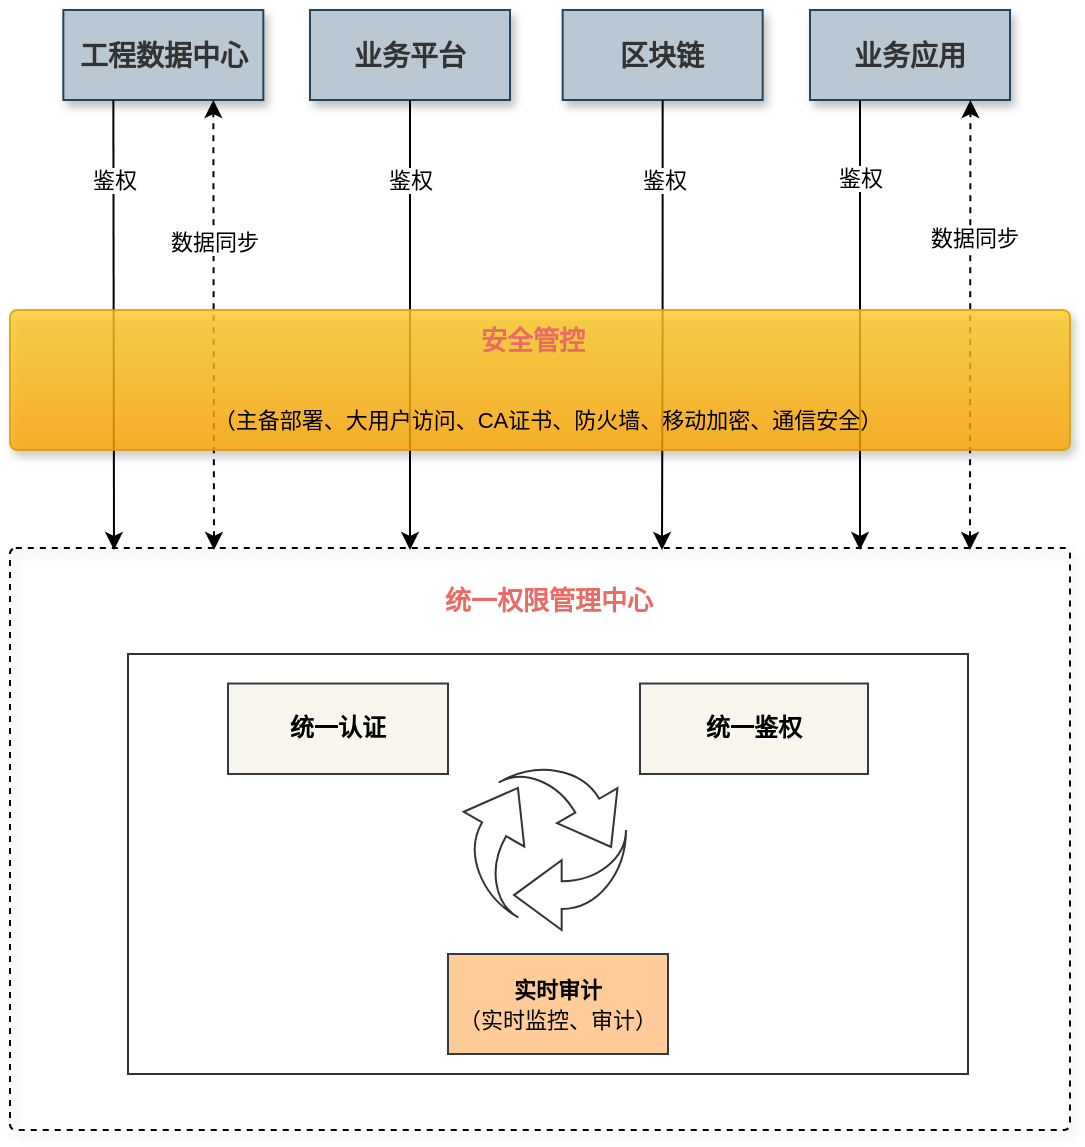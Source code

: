<mxfile version="19.0.0" type="github" pages="2">
  <diagram id="8Mcmq0ioaoLnQd22ZTMx" name="第 1 页">
    <mxGraphModel dx="723" dy="390" grid="1" gridSize="10" guides="1" tooltips="1" connect="1" arrows="1" fold="1" page="1" pageScale="1" pageWidth="300" pageHeight="900" math="0" shadow="0">
      <root>
        <mxCell id="0" />
        <mxCell id="1" parent="0" />
        <mxCell id="xZrQEDNqEejDbcOTDLVU-12" value="" style="text;html=1;fillColor=none;align=center;verticalAlign=middle;whiteSpace=wrap;fontSize=54;fontStyle=1;shadow=1;rounded=1;glass=0;sketch=0;arcSize=1;dashed=1;strokeWidth=1;container=0;strokeColor=default;" parent="1" vertex="1">
          <mxGeometry x="31" y="359" width="530" height="291" as="geometry" />
        </mxCell>
        <mxCell id="1UlP2ltITPpf5oRuqJOh-34" value="" style="rounded=0;whiteSpace=wrap;html=1;shadow=0;fontSize=13;opacity=80;fillColor=none;" vertex="1" parent="1">
          <mxGeometry x="90" y="412" width="420" height="210" as="geometry" />
        </mxCell>
        <mxCell id="Qy1Y6E39n3u61H79zV9y-29" value="&lt;b style=&quot;color: rgb(51, 51, 51); font-size: 14px;&quot;&gt;工程数据中心&lt;/b&gt;" style="rounded=0;whiteSpace=wrap;html=1;shadow=1;fontSize=11;strokeColor=#23445d;strokeWidth=1;fillColor=#bac8d3;" parent="1" vertex="1">
          <mxGeometry x="57.67" y="90" width="100" height="45" as="geometry" />
        </mxCell>
        <mxCell id="Qy1Y6E39n3u61H79zV9y-30" value="&lt;b style=&quot;color: rgb(51, 51, 51); font-size: 14px;&quot;&gt;业务平台&lt;/b&gt;" style="rounded=0;whiteSpace=wrap;html=1;shadow=1;fontSize=11;strokeColor=#23445d;strokeWidth=1;fillColor=#bac8d3;" parent="1" vertex="1">
          <mxGeometry x="181" y="90" width="100" height="45" as="geometry" />
        </mxCell>
        <mxCell id="Qy1Y6E39n3u61H79zV9y-31" value="&lt;b style=&quot;color: rgb(51, 51, 51); font-size: 14px;&quot;&gt;区块链&lt;/b&gt;" style="rounded=0;whiteSpace=wrap;html=1;shadow=1;fontSize=11;strokeColor=#23445d;strokeWidth=1;fillColor=#bac8d3;" parent="1" vertex="1">
          <mxGeometry x="307.33" y="90" width="100" height="45" as="geometry" />
        </mxCell>
        <mxCell id="Qy1Y6E39n3u61H79zV9y-32" value="&lt;b style=&quot;color: rgb(51, 51, 51); font-size: 14px;&quot;&gt;业务应用&lt;/b&gt;" style="rounded=0;whiteSpace=wrap;html=1;shadow=1;fontSize=11;strokeColor=#23445d;strokeWidth=1;fillColor=#bac8d3;" parent="1" vertex="1">
          <mxGeometry x="431" y="90" width="100" height="45" as="geometry" />
        </mxCell>
        <mxCell id="Qy1Y6E39n3u61H79zV9y-37" value="" style="edgeStyle=orthogonalEdgeStyle;elbow=horizontal;endArrow=classic;html=1;rounded=0;jumpStyle=none;exitX=0.5;exitY=1;exitDx=0;exitDy=0;" parent="1" source="Qy1Y6E39n3u61H79zV9y-30" edge="1">
          <mxGeometry width="50" height="50" relative="1" as="geometry">
            <mxPoint x="340" y="320" as="sourcePoint" />
            <mxPoint x="231" y="360" as="targetPoint" />
          </mxGeometry>
        </mxCell>
        <mxCell id="1UlP2ltITPpf5oRuqJOh-21" value="鉴权" style="edgeLabel;html=1;align=center;verticalAlign=middle;resizable=0;points=[];" vertex="1" connectable="0" parent="Qy1Y6E39n3u61H79zV9y-37">
          <mxGeometry x="-0.581" relative="1" as="geometry">
            <mxPoint y="-7" as="offset" />
          </mxGeometry>
        </mxCell>
        <mxCell id="Qy1Y6E39n3u61H79zV9y-50" value="&lt;b&gt;&lt;font style=&quot;font-size: 13px;&quot; color=&quot;#ea6b66&quot;&gt;统一权限管理中心&lt;/font&gt;&lt;/b&gt;" style="text;html=1;strokeColor=none;fillColor=none;align=center;verticalAlign=middle;whiteSpace=wrap;rounded=0;shadow=1;fontSize=11;" parent="1" vertex="1">
          <mxGeometry x="241" y="370" width="119" height="30" as="geometry" />
        </mxCell>
        <mxCell id="xZrQEDNqEejDbcOTDLVU-18" value="&lt;b&gt;统一认证&lt;/b&gt;" style="rounded=0;whiteSpace=wrap;html=1;shadow=0;fontSize=12;fillColor=#f9f7ed;strokeColor=#36393d;" parent="1" vertex="1">
          <mxGeometry x="140" y="426.76" width="110" height="45.24" as="geometry" />
        </mxCell>
        <mxCell id="1UlP2ltITPpf5oRuqJOh-1" value="&lt;b&gt;统一鉴权&lt;/b&gt;" style="rounded=0;whiteSpace=wrap;html=1;shadow=0;fontSize=12;fillColor=#f9f7ed;strokeColor=#36393d;" vertex="1" parent="1">
          <mxGeometry x="346" y="426.76" width="114" height="45.24" as="geometry" />
        </mxCell>
        <mxCell id="1UlP2ltITPpf5oRuqJOh-5" value="" style="edgeStyle=orthogonalEdgeStyle;elbow=horizontal;endArrow=classic;html=1;rounded=0;jumpStyle=none;exitX=0.5;exitY=1;exitDx=0;exitDy=0;" edge="1" parent="1" source="Qy1Y6E39n3u61H79zV9y-31">
          <mxGeometry width="50" height="50" relative="1" as="geometry">
            <mxPoint x="237.67" y="145" as="sourcePoint" />
            <mxPoint x="357" y="360" as="targetPoint" />
          </mxGeometry>
        </mxCell>
        <mxCell id="1UlP2ltITPpf5oRuqJOh-20" value="鉴权" style="edgeLabel;html=1;align=center;verticalAlign=middle;resizable=0;points=[];" vertex="1" connectable="0" parent="1UlP2ltITPpf5oRuqJOh-5">
          <mxGeometry x="-0.429" y="-1" relative="1" as="geometry">
            <mxPoint x="1" y="-25" as="offset" />
          </mxGeometry>
        </mxCell>
        <mxCell id="1UlP2ltITPpf5oRuqJOh-6" value="" style="edgeStyle=orthogonalEdgeStyle;elbow=horizontal;endArrow=classic;html=1;rounded=0;jumpStyle=none;exitX=0.25;exitY=1;exitDx=0;exitDy=0;" edge="1" parent="1" source="Qy1Y6E39n3u61H79zV9y-32">
          <mxGeometry width="50" height="50" relative="1" as="geometry">
            <mxPoint x="357.67" y="145" as="sourcePoint" />
            <mxPoint x="456" y="360" as="targetPoint" />
          </mxGeometry>
        </mxCell>
        <mxCell id="1UlP2ltITPpf5oRuqJOh-19" value="鉴权" style="edgeLabel;html=1;align=center;verticalAlign=middle;resizable=0;points=[];" vertex="1" connectable="0" parent="1UlP2ltITPpf5oRuqJOh-6">
          <mxGeometry x="-0.375" y="2" relative="1" as="geometry">
            <mxPoint x="-2" y="-32" as="offset" />
          </mxGeometry>
        </mxCell>
        <mxCell id="1UlP2ltITPpf5oRuqJOh-7" value="" style="endArrow=classic;startArrow=classic;html=1;rounded=0;entryX=0.75;entryY=1;entryDx=0;entryDy=0;dashed=1;" edge="1" parent="1" target="Qy1Y6E39n3u61H79zV9y-29">
          <mxGeometry width="50" height="50" relative="1" as="geometry">
            <mxPoint x="133" y="360" as="sourcePoint" />
            <mxPoint x="181" y="150" as="targetPoint" />
          </mxGeometry>
        </mxCell>
        <mxCell id="1UlP2ltITPpf5oRuqJOh-23" value="数据同步" style="edgeLabel;html=1;align=center;verticalAlign=middle;resizable=0;points=[];" vertex="1" connectable="0" parent="1UlP2ltITPpf5oRuqJOh-7">
          <mxGeometry x="0.487" relative="1" as="geometry">
            <mxPoint y="13" as="offset" />
          </mxGeometry>
        </mxCell>
        <mxCell id="1UlP2ltITPpf5oRuqJOh-15" value="" style="html=1;shadow=0;dashed=0;align=center;verticalAlign=middle;shape=mxgraph.arrows2.jumpInArrow;dy=6.92;dx=23.83;arrowHead=34.9;opacity=80;direction=west;rotation=120;" vertex="1" parent="1">
          <mxGeometry x="249.5" y="482" width="56" height="50" as="geometry" />
        </mxCell>
        <mxCell id="1UlP2ltITPpf5oRuqJOh-16" value="&lt;span style=&quot;font-size: 11px;&quot;&gt;&lt;b&gt;实时审计&lt;/b&gt;&lt;br&gt;（实时监控、审计）&lt;br&gt;&lt;/span&gt;" style="rounded=0;whiteSpace=wrap;html=1;shadow=0;fontSize=12;fillColor=#ffcc99;strokeColor=#36393d;" vertex="1" parent="1">
          <mxGeometry x="250" y="562" width="110" height="50" as="geometry" />
        </mxCell>
        <mxCell id="1UlP2ltITPpf5oRuqJOh-17" value="" style="endArrow=classic;startArrow=classic;html=1;rounded=0;entryX=0.75;entryY=1;entryDx=0;entryDy=0;dashed=1;" edge="1" parent="1">
          <mxGeometry width="50" height="50" relative="1" as="geometry">
            <mxPoint x="511" y="360" as="sourcePoint" />
            <mxPoint x="511.21" y="135" as="targetPoint" />
          </mxGeometry>
        </mxCell>
        <mxCell id="1UlP2ltITPpf5oRuqJOh-18" value="数据同步" style="edgeLabel;html=1;align=center;verticalAlign=middle;resizable=0;points=[];" vertex="1" connectable="0" parent="1UlP2ltITPpf5oRuqJOh-17">
          <mxGeometry x="0.344" y="-2" relative="1" as="geometry">
            <mxPoint y="-5" as="offset" />
          </mxGeometry>
        </mxCell>
        <mxCell id="1UlP2ltITPpf5oRuqJOh-24" value="" style="endArrow=classic;html=1;rounded=0;exitX=0.25;exitY=1;exitDx=0;exitDy=0;" edge="1" parent="1" source="Qy1Y6E39n3u61H79zV9y-29">
          <mxGeometry width="50" height="50" relative="1" as="geometry">
            <mxPoint x="41" y="240" as="sourcePoint" />
            <mxPoint x="83" y="360" as="targetPoint" />
          </mxGeometry>
        </mxCell>
        <mxCell id="1UlP2ltITPpf5oRuqJOh-25" value="鉴权" style="edgeLabel;html=1;align=center;verticalAlign=middle;resizable=0;points=[];" vertex="1" connectable="0" parent="1UlP2ltITPpf5oRuqJOh-24">
          <mxGeometry x="-0.643" relative="1" as="geometry">
            <mxPoint as="offset" />
          </mxGeometry>
        </mxCell>
        <mxCell id="Qy1Y6E39n3u61H79zV9y-25" value="" style="rounded=1;whiteSpace=wrap;html=1;shadow=1;fontSize=11;strokeWidth=1;fillColor=#ffcd28;arcSize=5;strokeColor=#d79b00;opacity=80;gradientColor=#ffa500;" parent="1" vertex="1">
          <mxGeometry x="31" y="240" width="530" height="70" as="geometry" />
        </mxCell>
        <mxCell id="1UlP2ltITPpf5oRuqJOh-14" value="&lt;b&gt;&lt;font style=&quot;font-size: 13px;&quot; color=&quot;#ea6b66&quot;&gt;安全管控&lt;/font&gt;&lt;/b&gt;" style="text;html=1;strokeColor=none;fillColor=none;align=center;verticalAlign=middle;whiteSpace=wrap;rounded=0;shadow=1;fontSize=11;" vertex="1" parent="1">
          <mxGeometry x="254.5" y="240" width="75" height="30" as="geometry" />
        </mxCell>
        <mxCell id="1UlP2ltITPpf5oRuqJOh-26" value="（主备部署、大用户访问、CA证书、防火墙、移动加密、通信安全）" style="text;html=1;strokeColor=none;fillColor=none;align=center;verticalAlign=middle;whiteSpace=wrap;rounded=0;shadow=1;fontSize=11;" vertex="1" parent="1">
          <mxGeometry x="110" y="280" width="380" height="30" as="geometry" />
        </mxCell>
        <mxCell id="1UlP2ltITPpf5oRuqJOh-32" value="" style="html=1;shadow=0;dashed=0;align=center;verticalAlign=middle;shape=mxgraph.arrows2.jumpInArrow;dy=6.92;dx=23.83;arrowHead=34.9;opacity=80;direction=west;rotation=240;" vertex="1" parent="1">
          <mxGeometry x="283" y="463" width="56" height="50" as="geometry" />
        </mxCell>
        <mxCell id="1UlP2ltITPpf5oRuqJOh-33" value="" style="html=1;shadow=0;dashed=0;align=center;verticalAlign=middle;shape=mxgraph.arrows2.jumpInArrow;dy=6.92;dx=23.83;arrowHead=34.9;opacity=80;direction=west;rotation=0;" vertex="1" parent="1">
          <mxGeometry x="283" y="500" width="56" height="50" as="geometry" />
        </mxCell>
      </root>
    </mxGraphModel>
  </diagram>
  <diagram id="HrFjFPu9NfcljseWr6zG" name="第 2 页">
    <mxGraphModel dx="868" dy="525" grid="1" gridSize="10" guides="1" tooltips="1" connect="1" arrows="1" fold="1" page="1" pageScale="1" pageWidth="300" pageHeight="900" math="0" shadow="0">
      <root>
        <mxCell id="0" />
        <mxCell id="1" parent="0" />
      </root>
    </mxGraphModel>
  </diagram>
</mxfile>
